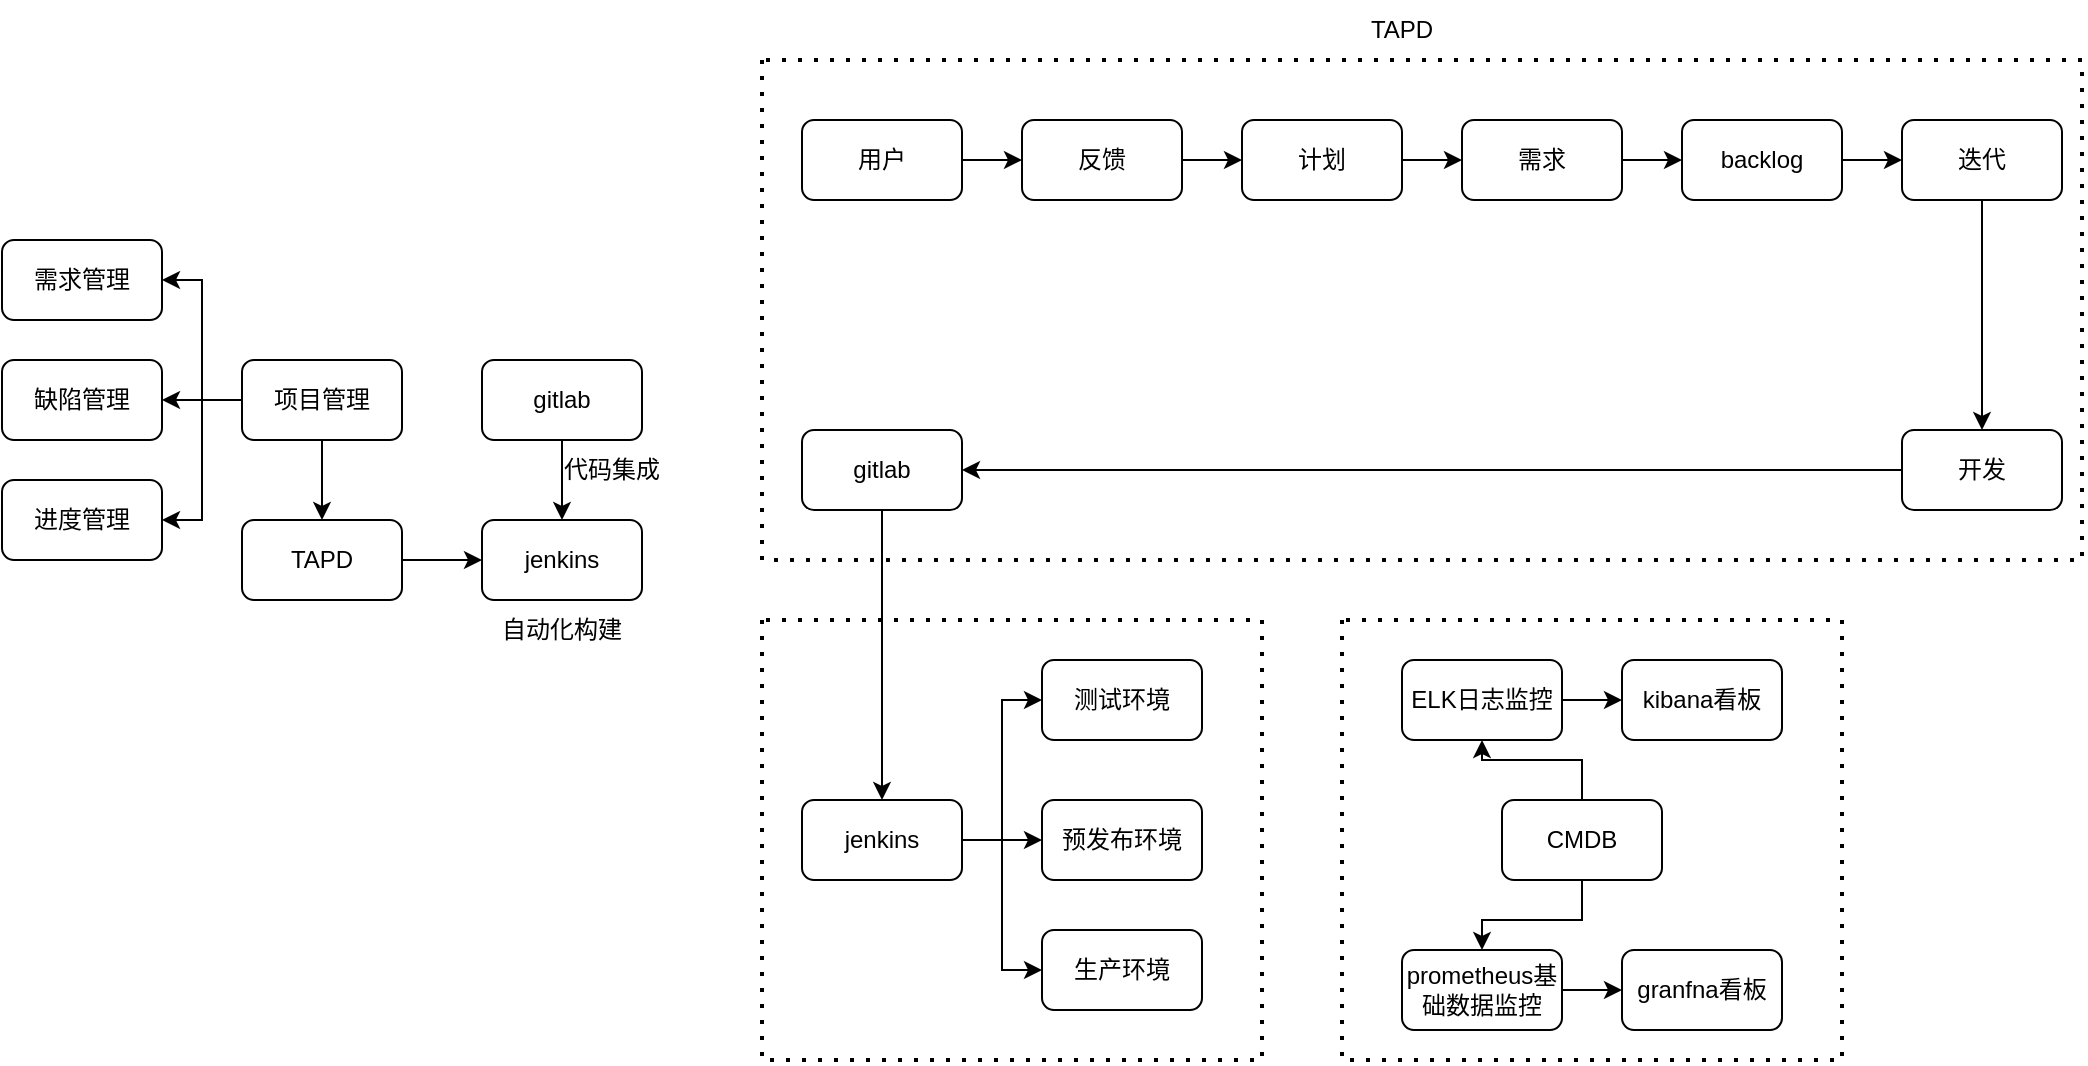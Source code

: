 <mxfile version="15.7.0" type="github">
  <diagram id="ewAgk28_D8-xKCc3fxLr" name="Page-1">
    <mxGraphModel dx="1151" dy="647" grid="1" gridSize="10" guides="1" tooltips="1" connect="1" arrows="1" fold="1" page="1" pageScale="1" pageWidth="827" pageHeight="1169" math="0" shadow="0">
      <root>
        <mxCell id="0" />
        <mxCell id="1" parent="0" />
        <mxCell id="5S8CrPWEdhfOQKya8A3b-6" style="edgeStyle=orthogonalEdgeStyle;rounded=0;orthogonalLoop=1;jettySize=auto;html=1;exitX=1;exitY=0.5;exitDx=0;exitDy=0;entryX=0;entryY=0.5;entryDx=0;entryDy=0;" edge="1" parent="1" source="5S8CrPWEdhfOQKya8A3b-1" target="5S8CrPWEdhfOQKya8A3b-5">
          <mxGeometry relative="1" as="geometry" />
        </mxCell>
        <mxCell id="5S8CrPWEdhfOQKya8A3b-1" value="TAPD" style="rounded=1;whiteSpace=wrap;html=1;" vertex="1" parent="1">
          <mxGeometry x="160" y="360" width="80" height="40" as="geometry" />
        </mxCell>
        <mxCell id="5S8CrPWEdhfOQKya8A3b-4" style="edgeStyle=orthogonalEdgeStyle;rounded=0;orthogonalLoop=1;jettySize=auto;html=1;exitX=0.5;exitY=1;exitDx=0;exitDy=0;entryX=0.5;entryY=0;entryDx=0;entryDy=0;" edge="1" parent="1" source="5S8CrPWEdhfOQKya8A3b-2" target="5S8CrPWEdhfOQKya8A3b-1">
          <mxGeometry relative="1" as="geometry" />
        </mxCell>
        <mxCell id="5S8CrPWEdhfOQKya8A3b-14" style="edgeStyle=orthogonalEdgeStyle;rounded=0;orthogonalLoop=1;jettySize=auto;html=1;exitX=0;exitY=0.5;exitDx=0;exitDy=0;entryX=1;entryY=0.5;entryDx=0;entryDy=0;" edge="1" parent="1" source="5S8CrPWEdhfOQKya8A3b-2" target="5S8CrPWEdhfOQKya8A3b-11">
          <mxGeometry relative="1" as="geometry" />
        </mxCell>
        <mxCell id="5S8CrPWEdhfOQKya8A3b-15" style="edgeStyle=orthogonalEdgeStyle;rounded=0;orthogonalLoop=1;jettySize=auto;html=1;exitX=0;exitY=0.5;exitDx=0;exitDy=0;" edge="1" parent="1" source="5S8CrPWEdhfOQKya8A3b-2" target="5S8CrPWEdhfOQKya8A3b-12">
          <mxGeometry relative="1" as="geometry" />
        </mxCell>
        <mxCell id="5S8CrPWEdhfOQKya8A3b-16" style="edgeStyle=orthogonalEdgeStyle;rounded=0;orthogonalLoop=1;jettySize=auto;html=1;exitX=0;exitY=0.5;exitDx=0;exitDy=0;entryX=1;entryY=0.5;entryDx=0;entryDy=0;" edge="1" parent="1" source="5S8CrPWEdhfOQKya8A3b-2" target="5S8CrPWEdhfOQKya8A3b-13">
          <mxGeometry relative="1" as="geometry" />
        </mxCell>
        <mxCell id="5S8CrPWEdhfOQKya8A3b-2" value="项目管理" style="rounded=1;whiteSpace=wrap;html=1;" vertex="1" parent="1">
          <mxGeometry x="160" y="280" width="80" height="40" as="geometry" />
        </mxCell>
        <mxCell id="5S8CrPWEdhfOQKya8A3b-5" value="jenkins" style="rounded=1;whiteSpace=wrap;html=1;" vertex="1" parent="1">
          <mxGeometry x="280" y="360" width="80" height="40" as="geometry" />
        </mxCell>
        <mxCell id="5S8CrPWEdhfOQKya8A3b-7" value="自动化构建" style="text;html=1;strokeColor=none;fillColor=none;align=center;verticalAlign=middle;whiteSpace=wrap;rounded=0;" vertex="1" parent="1">
          <mxGeometry x="285" y="400" width="70" height="30" as="geometry" />
        </mxCell>
        <mxCell id="5S8CrPWEdhfOQKya8A3b-9" style="edgeStyle=orthogonalEdgeStyle;rounded=0;orthogonalLoop=1;jettySize=auto;html=1;exitX=0.5;exitY=1;exitDx=0;exitDy=0;entryX=0.5;entryY=0;entryDx=0;entryDy=0;" edge="1" parent="1" source="5S8CrPWEdhfOQKya8A3b-8" target="5S8CrPWEdhfOQKya8A3b-5">
          <mxGeometry relative="1" as="geometry" />
        </mxCell>
        <mxCell id="5S8CrPWEdhfOQKya8A3b-8" value="gitlab" style="rounded=1;whiteSpace=wrap;html=1;" vertex="1" parent="1">
          <mxGeometry x="280" y="280" width="80" height="40" as="geometry" />
        </mxCell>
        <mxCell id="5S8CrPWEdhfOQKya8A3b-10" value="代码集成" style="text;html=1;strokeColor=none;fillColor=none;align=center;verticalAlign=middle;whiteSpace=wrap;rounded=0;" vertex="1" parent="1">
          <mxGeometry x="310" y="320" width="70" height="30" as="geometry" />
        </mxCell>
        <mxCell id="5S8CrPWEdhfOQKya8A3b-11" value="需求管理" style="rounded=1;whiteSpace=wrap;html=1;" vertex="1" parent="1">
          <mxGeometry x="40" y="220" width="80" height="40" as="geometry" />
        </mxCell>
        <mxCell id="5S8CrPWEdhfOQKya8A3b-12" value="缺陷管理" style="rounded=1;whiteSpace=wrap;html=1;" vertex="1" parent="1">
          <mxGeometry x="40" y="280" width="80" height="40" as="geometry" />
        </mxCell>
        <mxCell id="5S8CrPWEdhfOQKya8A3b-13" value="进度管理" style="rounded=1;whiteSpace=wrap;html=1;" vertex="1" parent="1">
          <mxGeometry x="40" y="340" width="80" height="40" as="geometry" />
        </mxCell>
        <mxCell id="5S8CrPWEdhfOQKya8A3b-28" style="edgeStyle=orthogonalEdgeStyle;rounded=0;orthogonalLoop=1;jettySize=auto;html=1;exitX=1;exitY=0.5;exitDx=0;exitDy=0;" edge="1" parent="1" source="5S8CrPWEdhfOQKya8A3b-17" target="5S8CrPWEdhfOQKya8A3b-18">
          <mxGeometry relative="1" as="geometry" />
        </mxCell>
        <mxCell id="5S8CrPWEdhfOQKya8A3b-17" value="用户" style="rounded=1;whiteSpace=wrap;html=1;" vertex="1" parent="1">
          <mxGeometry x="440" y="160" width="80" height="40" as="geometry" />
        </mxCell>
        <mxCell id="5S8CrPWEdhfOQKya8A3b-29" style="edgeStyle=orthogonalEdgeStyle;rounded=0;orthogonalLoop=1;jettySize=auto;html=1;exitX=1;exitY=0.5;exitDx=0;exitDy=0;entryX=0;entryY=0.5;entryDx=0;entryDy=0;" edge="1" parent="1" source="5S8CrPWEdhfOQKya8A3b-18" target="5S8CrPWEdhfOQKya8A3b-19">
          <mxGeometry relative="1" as="geometry" />
        </mxCell>
        <mxCell id="5S8CrPWEdhfOQKya8A3b-18" value="反馈" style="rounded=1;whiteSpace=wrap;html=1;" vertex="1" parent="1">
          <mxGeometry x="550" y="160" width="80" height="40" as="geometry" />
        </mxCell>
        <mxCell id="5S8CrPWEdhfOQKya8A3b-30" style="edgeStyle=orthogonalEdgeStyle;rounded=0;orthogonalLoop=1;jettySize=auto;html=1;exitX=1;exitY=0.5;exitDx=0;exitDy=0;entryX=0;entryY=0.5;entryDx=0;entryDy=0;" edge="1" parent="1" source="5S8CrPWEdhfOQKya8A3b-19" target="5S8CrPWEdhfOQKya8A3b-20">
          <mxGeometry relative="1" as="geometry" />
        </mxCell>
        <mxCell id="5S8CrPWEdhfOQKya8A3b-19" value="计划" style="rounded=1;whiteSpace=wrap;html=1;" vertex="1" parent="1">
          <mxGeometry x="660" y="160" width="80" height="40" as="geometry" />
        </mxCell>
        <mxCell id="5S8CrPWEdhfOQKya8A3b-31" style="edgeStyle=orthogonalEdgeStyle;rounded=0;orthogonalLoop=1;jettySize=auto;html=1;exitX=1;exitY=0.5;exitDx=0;exitDy=0;entryX=0;entryY=0.5;entryDx=0;entryDy=0;" edge="1" parent="1" source="5S8CrPWEdhfOQKya8A3b-20" target="5S8CrPWEdhfOQKya8A3b-21">
          <mxGeometry relative="1" as="geometry" />
        </mxCell>
        <mxCell id="5S8CrPWEdhfOQKya8A3b-20" value="需求" style="rounded=1;whiteSpace=wrap;html=1;" vertex="1" parent="1">
          <mxGeometry x="770" y="160" width="80" height="40" as="geometry" />
        </mxCell>
        <mxCell id="5S8CrPWEdhfOQKya8A3b-32" style="edgeStyle=orthogonalEdgeStyle;rounded=0;orthogonalLoop=1;jettySize=auto;html=1;exitX=1;exitY=0.5;exitDx=0;exitDy=0;entryX=0;entryY=0.5;entryDx=0;entryDy=0;" edge="1" parent="1" source="5S8CrPWEdhfOQKya8A3b-21" target="5S8CrPWEdhfOQKya8A3b-22">
          <mxGeometry relative="1" as="geometry" />
        </mxCell>
        <mxCell id="5S8CrPWEdhfOQKya8A3b-21" value="backlog" style="rounded=1;whiteSpace=wrap;html=1;" vertex="1" parent="1">
          <mxGeometry x="880" y="160" width="80" height="40" as="geometry" />
        </mxCell>
        <mxCell id="5S8CrPWEdhfOQKya8A3b-27" style="edgeStyle=orthogonalEdgeStyle;rounded=0;orthogonalLoop=1;jettySize=auto;html=1;exitX=0.5;exitY=1;exitDx=0;exitDy=0;entryX=0.5;entryY=0;entryDx=0;entryDy=0;" edge="1" parent="1" source="5S8CrPWEdhfOQKya8A3b-22" target="5S8CrPWEdhfOQKya8A3b-23">
          <mxGeometry relative="1" as="geometry" />
        </mxCell>
        <mxCell id="5S8CrPWEdhfOQKya8A3b-22" value="迭代" style="rounded=1;whiteSpace=wrap;html=1;" vertex="1" parent="1">
          <mxGeometry x="990" y="160" width="80" height="40" as="geometry" />
        </mxCell>
        <mxCell id="5S8CrPWEdhfOQKya8A3b-26" style="edgeStyle=orthogonalEdgeStyle;rounded=0;orthogonalLoop=1;jettySize=auto;html=1;exitX=0;exitY=0.5;exitDx=0;exitDy=0;entryX=1;entryY=0.5;entryDx=0;entryDy=0;" edge="1" parent="1" source="5S8CrPWEdhfOQKya8A3b-23" target="5S8CrPWEdhfOQKya8A3b-24">
          <mxGeometry relative="1" as="geometry" />
        </mxCell>
        <mxCell id="5S8CrPWEdhfOQKya8A3b-23" value="开发" style="rounded=1;whiteSpace=wrap;html=1;" vertex="1" parent="1">
          <mxGeometry x="990" y="315" width="80" height="40" as="geometry" />
        </mxCell>
        <mxCell id="5S8CrPWEdhfOQKya8A3b-40" style="edgeStyle=orthogonalEdgeStyle;rounded=0;orthogonalLoop=1;jettySize=auto;html=1;exitX=0.5;exitY=1;exitDx=0;exitDy=0;entryX=0.5;entryY=0;entryDx=0;entryDy=0;" edge="1" parent="1" source="5S8CrPWEdhfOQKya8A3b-24" target="5S8CrPWEdhfOQKya8A3b-35">
          <mxGeometry relative="1" as="geometry" />
        </mxCell>
        <mxCell id="5S8CrPWEdhfOQKya8A3b-24" value="gitlab" style="rounded=1;whiteSpace=wrap;html=1;" vertex="1" parent="1">
          <mxGeometry x="440" y="315" width="80" height="40" as="geometry" />
        </mxCell>
        <mxCell id="5S8CrPWEdhfOQKya8A3b-33" value="" style="endArrow=none;dashed=1;html=1;dashPattern=1 3;strokeWidth=2;rounded=0;" edge="1" parent="1">
          <mxGeometry width="50" height="50" relative="1" as="geometry">
            <mxPoint x="420" y="130" as="sourcePoint" />
            <mxPoint x="420" y="130" as="targetPoint" />
            <Array as="points">
              <mxPoint x="420" y="380" />
              <mxPoint x="1080" y="380" />
              <mxPoint x="1080" y="130" />
            </Array>
          </mxGeometry>
        </mxCell>
        <mxCell id="5S8CrPWEdhfOQKya8A3b-34" value="TAPD" style="text;html=1;strokeColor=none;fillColor=none;align=center;verticalAlign=middle;whiteSpace=wrap;rounded=0;" vertex="1" parent="1">
          <mxGeometry x="710" y="100" width="60" height="30" as="geometry" />
        </mxCell>
        <mxCell id="5S8CrPWEdhfOQKya8A3b-41" style="edgeStyle=orthogonalEdgeStyle;rounded=0;orthogonalLoop=1;jettySize=auto;html=1;exitX=1;exitY=0.5;exitDx=0;exitDy=0;entryX=0;entryY=0.5;entryDx=0;entryDy=0;" edge="1" parent="1" source="5S8CrPWEdhfOQKya8A3b-35" target="5S8CrPWEdhfOQKya8A3b-36">
          <mxGeometry relative="1" as="geometry" />
        </mxCell>
        <mxCell id="5S8CrPWEdhfOQKya8A3b-42" style="edgeStyle=orthogonalEdgeStyle;rounded=0;orthogonalLoop=1;jettySize=auto;html=1;exitX=1;exitY=0.5;exitDx=0;exitDy=0;entryX=0;entryY=0.5;entryDx=0;entryDy=0;" edge="1" parent="1" source="5S8CrPWEdhfOQKya8A3b-35" target="5S8CrPWEdhfOQKya8A3b-37">
          <mxGeometry relative="1" as="geometry" />
        </mxCell>
        <mxCell id="5S8CrPWEdhfOQKya8A3b-43" style="edgeStyle=orthogonalEdgeStyle;rounded=0;orthogonalLoop=1;jettySize=auto;html=1;exitX=1;exitY=0.5;exitDx=0;exitDy=0;entryX=0;entryY=0.5;entryDx=0;entryDy=0;" edge="1" parent="1" source="5S8CrPWEdhfOQKya8A3b-35" target="5S8CrPWEdhfOQKya8A3b-38">
          <mxGeometry relative="1" as="geometry" />
        </mxCell>
        <mxCell id="5S8CrPWEdhfOQKya8A3b-35" value="jenkins" style="rounded=1;whiteSpace=wrap;html=1;" vertex="1" parent="1">
          <mxGeometry x="440" y="500" width="80" height="40" as="geometry" />
        </mxCell>
        <mxCell id="5S8CrPWEdhfOQKya8A3b-36" value="测试环境" style="rounded=1;whiteSpace=wrap;html=1;" vertex="1" parent="1">
          <mxGeometry x="560" y="430" width="80" height="40" as="geometry" />
        </mxCell>
        <mxCell id="5S8CrPWEdhfOQKya8A3b-37" value="预发布环境" style="rounded=1;whiteSpace=wrap;html=1;" vertex="1" parent="1">
          <mxGeometry x="560" y="500" width="80" height="40" as="geometry" />
        </mxCell>
        <mxCell id="5S8CrPWEdhfOQKya8A3b-38" value="生产环境" style="rounded=1;whiteSpace=wrap;html=1;" vertex="1" parent="1">
          <mxGeometry x="560" y="565" width="80" height="40" as="geometry" />
        </mxCell>
        <mxCell id="5S8CrPWEdhfOQKya8A3b-39" value="" style="endArrow=none;dashed=1;html=1;dashPattern=1 3;strokeWidth=2;rounded=0;" edge="1" parent="1">
          <mxGeometry width="50" height="50" relative="1" as="geometry">
            <mxPoint x="420" y="410" as="sourcePoint" />
            <mxPoint x="420" y="410" as="targetPoint" />
            <Array as="points">
              <mxPoint x="420" y="630" />
              <mxPoint x="670" y="630" />
              <mxPoint x="670" y="410" />
            </Array>
          </mxGeometry>
        </mxCell>
        <mxCell id="5S8CrPWEdhfOQKya8A3b-49" style="edgeStyle=orthogonalEdgeStyle;rounded=0;orthogonalLoop=1;jettySize=auto;html=1;exitX=1;exitY=0.5;exitDx=0;exitDy=0;entryX=0;entryY=0.5;entryDx=0;entryDy=0;" edge="1" parent="1" source="5S8CrPWEdhfOQKya8A3b-44" target="5S8CrPWEdhfOQKya8A3b-47">
          <mxGeometry relative="1" as="geometry" />
        </mxCell>
        <mxCell id="5S8CrPWEdhfOQKya8A3b-44" value="ELK日志监控" style="rounded=1;whiteSpace=wrap;html=1;" vertex="1" parent="1">
          <mxGeometry x="740" y="430" width="80" height="40" as="geometry" />
        </mxCell>
        <mxCell id="5S8CrPWEdhfOQKya8A3b-50" style="edgeStyle=orthogonalEdgeStyle;rounded=0;orthogonalLoop=1;jettySize=auto;html=1;exitX=1;exitY=0.5;exitDx=0;exitDy=0;entryX=0;entryY=0.5;entryDx=0;entryDy=0;" edge="1" parent="1" source="5S8CrPWEdhfOQKya8A3b-45" target="5S8CrPWEdhfOQKya8A3b-46">
          <mxGeometry relative="1" as="geometry" />
        </mxCell>
        <mxCell id="5S8CrPWEdhfOQKya8A3b-45" value="prometheus基础数据监控" style="rounded=1;whiteSpace=wrap;html=1;" vertex="1" parent="1">
          <mxGeometry x="740" y="575" width="80" height="40" as="geometry" />
        </mxCell>
        <mxCell id="5S8CrPWEdhfOQKya8A3b-46" value="granfna看板" style="rounded=1;whiteSpace=wrap;html=1;" vertex="1" parent="1">
          <mxGeometry x="850" y="575" width="80" height="40" as="geometry" />
        </mxCell>
        <mxCell id="5S8CrPWEdhfOQKya8A3b-47" value="kibana看板" style="rounded=1;whiteSpace=wrap;html=1;" vertex="1" parent="1">
          <mxGeometry x="850" y="430" width="80" height="40" as="geometry" />
        </mxCell>
        <mxCell id="5S8CrPWEdhfOQKya8A3b-52" style="edgeStyle=orthogonalEdgeStyle;rounded=0;orthogonalLoop=1;jettySize=auto;html=1;exitX=0.5;exitY=1;exitDx=0;exitDy=0;entryX=0.5;entryY=0;entryDx=0;entryDy=0;" edge="1" parent="1" source="5S8CrPWEdhfOQKya8A3b-51" target="5S8CrPWEdhfOQKya8A3b-45">
          <mxGeometry relative="1" as="geometry" />
        </mxCell>
        <mxCell id="5S8CrPWEdhfOQKya8A3b-53" style="edgeStyle=orthogonalEdgeStyle;rounded=0;orthogonalLoop=1;jettySize=auto;html=1;exitX=0.5;exitY=0;exitDx=0;exitDy=0;entryX=0.5;entryY=1;entryDx=0;entryDy=0;" edge="1" parent="1" source="5S8CrPWEdhfOQKya8A3b-51" target="5S8CrPWEdhfOQKya8A3b-44">
          <mxGeometry relative="1" as="geometry" />
        </mxCell>
        <mxCell id="5S8CrPWEdhfOQKya8A3b-51" value="CMDB" style="rounded=1;whiteSpace=wrap;html=1;" vertex="1" parent="1">
          <mxGeometry x="790" y="500" width="80" height="40" as="geometry" />
        </mxCell>
        <mxCell id="5S8CrPWEdhfOQKya8A3b-54" value="" style="endArrow=none;dashed=1;html=1;dashPattern=1 3;strokeWidth=2;rounded=0;" edge="1" parent="1">
          <mxGeometry width="50" height="50" relative="1" as="geometry">
            <mxPoint x="710" y="410" as="sourcePoint" />
            <mxPoint x="710" y="410" as="targetPoint" />
            <Array as="points">
              <mxPoint x="710" y="630" />
              <mxPoint x="960" y="630" />
              <mxPoint x="960" y="410" />
            </Array>
          </mxGeometry>
        </mxCell>
      </root>
    </mxGraphModel>
  </diagram>
</mxfile>
